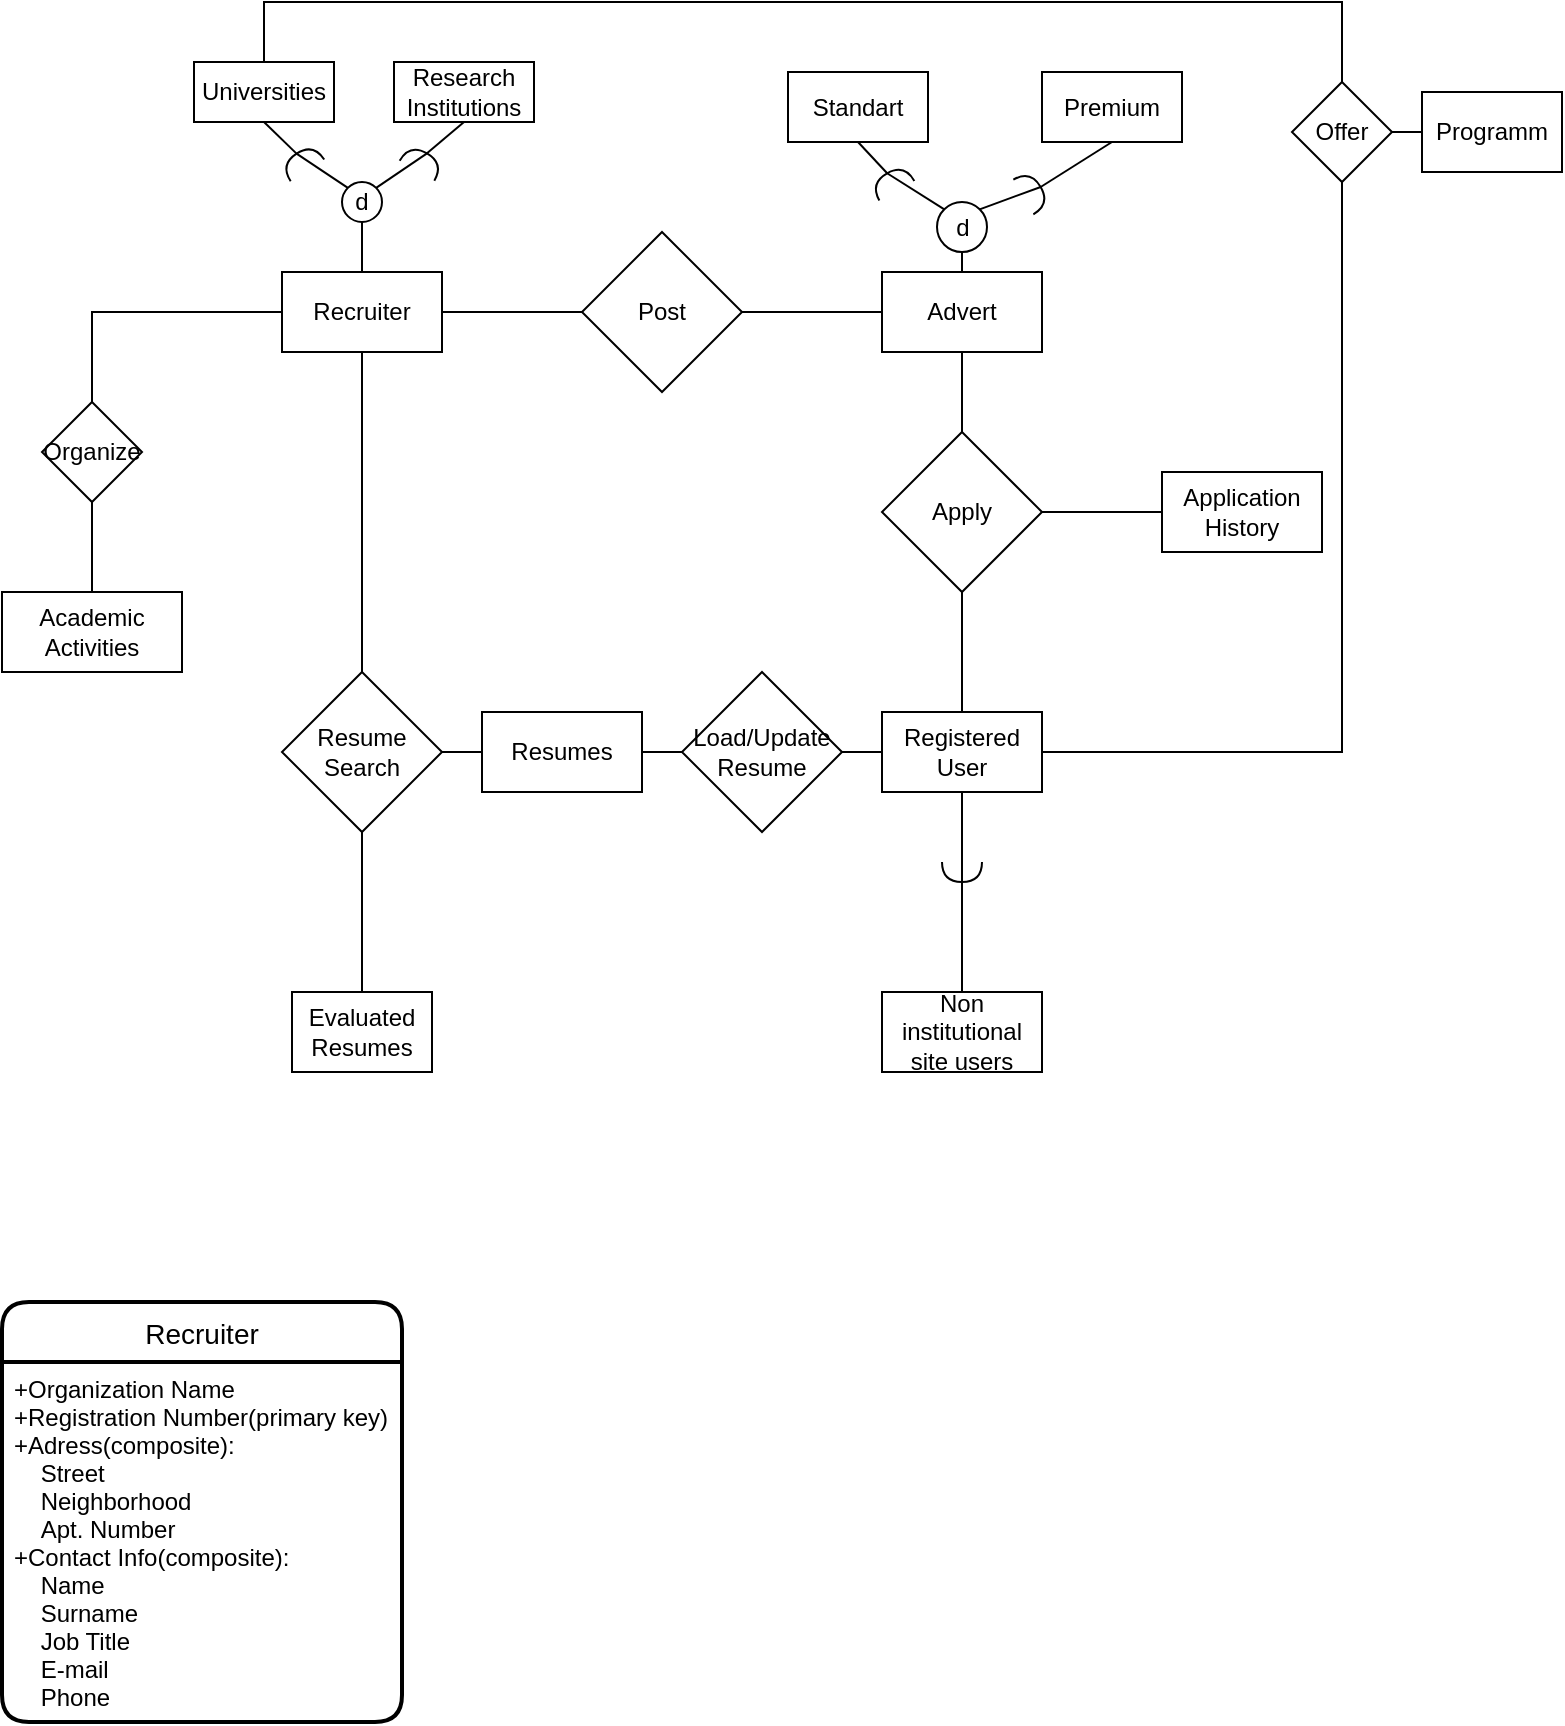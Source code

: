 <mxfile version="15.7.4" type="github">
  <diagram id="oW-fHzXB0XqupBl2FvEl" name="Page-1">
    <mxGraphModel dx="1245" dy="693" grid="1" gridSize="10" guides="1" tooltips="1" connect="1" arrows="1" fold="1" page="1" pageScale="1" pageWidth="827" pageHeight="1169" math="0" shadow="0">
      <root>
        <mxCell id="0" />
        <mxCell id="1" parent="0" />
        <mxCell id="fJtaRyN5ISk2u794oa8O-1" value="Recruiter" style="rounded=0;whiteSpace=wrap;html=1;" vertex="1" parent="1">
          <mxGeometry x="160" y="375" width="80" height="40" as="geometry" />
        </mxCell>
        <mxCell id="fJtaRyN5ISk2u794oa8O-3" value="Resume&lt;br&gt;Search" style="rhombus;whiteSpace=wrap;html=1;" vertex="1" parent="1">
          <mxGeometry x="160" y="575" width="80" height="80" as="geometry" />
        </mxCell>
        <mxCell id="fJtaRyN5ISk2u794oa8O-4" value="" style="endArrow=none;html=1;rounded=0;entryX=0.5;entryY=1;entryDx=0;entryDy=0;exitX=0.5;exitY=0;exitDx=0;exitDy=0;" edge="1" parent="1" source="fJtaRyN5ISk2u794oa8O-3" target="fJtaRyN5ISk2u794oa8O-1">
          <mxGeometry width="50" height="50" relative="1" as="geometry">
            <mxPoint x="700" y="665" as="sourcePoint" />
            <mxPoint x="750" y="615" as="targetPoint" />
          </mxGeometry>
        </mxCell>
        <mxCell id="fJtaRyN5ISk2u794oa8O-5" value="" style="endArrow=none;html=1;rounded=0;entryX=0.5;entryY=1;entryDx=0;entryDy=0;exitX=0.5;exitY=0;exitDx=0;exitDy=0;" edge="1" parent="1" source="fJtaRyN5ISk2u794oa8O-6" target="fJtaRyN5ISk2u794oa8O-3">
          <mxGeometry width="50" height="50" relative="1" as="geometry">
            <mxPoint x="280" y="735" as="sourcePoint" />
            <mxPoint x="750" y="615" as="targetPoint" />
            <Array as="points" />
          </mxGeometry>
        </mxCell>
        <mxCell id="fJtaRyN5ISk2u794oa8O-6" value="Evaluated&lt;br&gt;Resumes" style="rounded=0;whiteSpace=wrap;html=1;" vertex="1" parent="1">
          <mxGeometry x="165" y="735" width="70" height="40" as="geometry" />
        </mxCell>
        <mxCell id="fJtaRyN5ISk2u794oa8O-7" value="" style="endArrow=none;html=1;rounded=0;exitX=1;exitY=0.5;exitDx=0;exitDy=0;startArrow=none;" edge="1" parent="1" source="fJtaRyN5ISk2u794oa8O-8">
          <mxGeometry width="50" height="50" relative="1" as="geometry">
            <mxPoint x="700" y="665" as="sourcePoint" />
            <mxPoint x="360" y="615" as="targetPoint" />
          </mxGeometry>
        </mxCell>
        <mxCell id="fJtaRyN5ISk2u794oa8O-8" value="Resumes" style="rounded=0;whiteSpace=wrap;html=1;" vertex="1" parent="1">
          <mxGeometry x="260" y="595" width="80" height="40" as="geometry" />
        </mxCell>
        <mxCell id="fJtaRyN5ISk2u794oa8O-9" value="" style="endArrow=none;html=1;rounded=0;exitX=1;exitY=0.5;exitDx=0;exitDy=0;" edge="1" parent="1" source="fJtaRyN5ISk2u794oa8O-3" target="fJtaRyN5ISk2u794oa8O-8">
          <mxGeometry width="50" height="50" relative="1" as="geometry">
            <mxPoint x="320" y="615" as="sourcePoint" />
            <mxPoint x="400" y="615" as="targetPoint" />
          </mxGeometry>
        </mxCell>
        <mxCell id="fJtaRyN5ISk2u794oa8O-10" value="Load/Update&lt;br&gt;Resume" style="rhombus;whiteSpace=wrap;html=1;" vertex="1" parent="1">
          <mxGeometry x="360" y="575" width="80" height="80" as="geometry" />
        </mxCell>
        <mxCell id="fJtaRyN5ISk2u794oa8O-11" value="Registered&lt;br&gt;User" style="rounded=0;whiteSpace=wrap;html=1;" vertex="1" parent="1">
          <mxGeometry x="460" y="595" width="80" height="40" as="geometry" />
        </mxCell>
        <mxCell id="fJtaRyN5ISk2u794oa8O-12" value="" style="shape=requiredInterface;html=1;verticalLabelPosition=bottom;sketch=0;rotation=90;" vertex="1" parent="1">
          <mxGeometry x="495" y="665" width="10" height="20" as="geometry" />
        </mxCell>
        <mxCell id="fJtaRyN5ISk2u794oa8O-13" value="" style="endArrow=none;html=1;rounded=0;exitX=1;exitY=0.5;exitDx=0;exitDy=0;entryX=0;entryY=0.5;entryDx=0;entryDy=0;" edge="1" parent="1" source="fJtaRyN5ISk2u794oa8O-10" target="fJtaRyN5ISk2u794oa8O-11">
          <mxGeometry width="50" height="50" relative="1" as="geometry">
            <mxPoint x="680" y="645" as="sourcePoint" />
            <mxPoint x="730" y="595" as="targetPoint" />
          </mxGeometry>
        </mxCell>
        <mxCell id="fJtaRyN5ISk2u794oa8O-16" value="Non institutional site users" style="rounded=0;whiteSpace=wrap;html=1;" vertex="1" parent="1">
          <mxGeometry x="460" y="735" width="80" height="40" as="geometry" />
        </mxCell>
        <mxCell id="fJtaRyN5ISk2u794oa8O-17" value="" style="endArrow=none;html=1;rounded=0;exitX=0.5;exitY=1;exitDx=0;exitDy=0;entryX=0.5;entryY=0;entryDx=0;entryDy=0;" edge="1" parent="1" source="fJtaRyN5ISk2u794oa8O-11" target="fJtaRyN5ISk2u794oa8O-16">
          <mxGeometry width="50" height="50" relative="1" as="geometry">
            <mxPoint x="680" y="635" as="sourcePoint" />
            <mxPoint x="730" y="585" as="targetPoint" />
          </mxGeometry>
        </mxCell>
        <mxCell id="fJtaRyN5ISk2u794oa8O-18" value="" style="endArrow=none;html=1;rounded=0;exitX=0.5;exitY=0;exitDx=0;exitDy=0;" edge="1" parent="1" source="fJtaRyN5ISk2u794oa8O-11">
          <mxGeometry width="50" height="50" relative="1" as="geometry">
            <mxPoint x="680" y="635" as="sourcePoint" />
            <mxPoint x="500" y="535" as="targetPoint" />
          </mxGeometry>
        </mxCell>
        <mxCell id="fJtaRyN5ISk2u794oa8O-19" value="Apply" style="rhombus;whiteSpace=wrap;html=1;" vertex="1" parent="1">
          <mxGeometry x="460" y="455" width="80" height="80" as="geometry" />
        </mxCell>
        <mxCell id="fJtaRyN5ISk2u794oa8O-21" value="Application&lt;br&gt;History" style="rounded=0;whiteSpace=wrap;html=1;" vertex="1" parent="1">
          <mxGeometry x="600" y="475" width="80" height="40" as="geometry" />
        </mxCell>
        <mxCell id="fJtaRyN5ISk2u794oa8O-22" value="Advert" style="rounded=0;whiteSpace=wrap;html=1;" vertex="1" parent="1">
          <mxGeometry x="460" y="375" width="80" height="40" as="geometry" />
        </mxCell>
        <mxCell id="fJtaRyN5ISk2u794oa8O-24" value="" style="endArrow=none;html=1;rounded=0;entryX=0.5;entryY=1;entryDx=0;entryDy=0;exitX=0.5;exitY=0;exitDx=0;exitDy=0;" edge="1" parent="1" source="fJtaRyN5ISk2u794oa8O-19" target="fJtaRyN5ISk2u794oa8O-22">
          <mxGeometry width="50" height="50" relative="1" as="geometry">
            <mxPoint x="680" y="625" as="sourcePoint" />
            <mxPoint x="730" y="575" as="targetPoint" />
          </mxGeometry>
        </mxCell>
        <mxCell id="fJtaRyN5ISk2u794oa8O-25" value="" style="endArrow=none;html=1;rounded=0;exitX=1;exitY=0.5;exitDx=0;exitDy=0;" edge="1" parent="1" source="fJtaRyN5ISk2u794oa8O-1">
          <mxGeometry width="50" height="50" relative="1" as="geometry">
            <mxPoint x="680" y="625" as="sourcePoint" />
            <mxPoint x="320" y="395" as="targetPoint" />
          </mxGeometry>
        </mxCell>
        <mxCell id="fJtaRyN5ISk2u794oa8O-26" value="Post" style="rhombus;whiteSpace=wrap;html=1;" vertex="1" parent="1">
          <mxGeometry x="310" y="355" width="80" height="80" as="geometry" />
        </mxCell>
        <mxCell id="fJtaRyN5ISk2u794oa8O-28" value="" style="endArrow=none;html=1;rounded=0;exitX=1;exitY=0.5;exitDx=0;exitDy=0;entryX=0;entryY=0.5;entryDx=0;entryDy=0;" edge="1" parent="1" source="fJtaRyN5ISk2u794oa8O-26" target="fJtaRyN5ISk2u794oa8O-22">
          <mxGeometry width="50" height="50" relative="1" as="geometry">
            <mxPoint x="680" y="625" as="sourcePoint" />
            <mxPoint x="730" y="575" as="targetPoint" />
          </mxGeometry>
        </mxCell>
        <mxCell id="fJtaRyN5ISk2u794oa8O-32" value="Universities" style="rounded=0;whiteSpace=wrap;html=1;" vertex="1" parent="1">
          <mxGeometry x="116" y="270" width="70" height="30" as="geometry" />
        </mxCell>
        <mxCell id="fJtaRyN5ISk2u794oa8O-33" value="Research&lt;br&gt;Institutions" style="rounded=0;whiteSpace=wrap;html=1;" vertex="1" parent="1">
          <mxGeometry x="216" y="270" width="70" height="30" as="geometry" />
        </mxCell>
        <mxCell id="fJtaRyN5ISk2u794oa8O-44" value="" style="endArrow=none;html=1;rounded=0;exitX=0.5;exitY=0;exitDx=0;exitDy=0;entryX=0.5;entryY=1;entryDx=0;entryDy=0;" edge="1" parent="1" source="fJtaRyN5ISk2u794oa8O-1" target="fJtaRyN5ISk2u794oa8O-45">
          <mxGeometry width="50" height="50" relative="1" as="geometry">
            <mxPoint x="516" y="550" as="sourcePoint" />
            <mxPoint x="200" y="350" as="targetPoint" />
          </mxGeometry>
        </mxCell>
        <mxCell id="fJtaRyN5ISk2u794oa8O-45" value="d" style="ellipse;whiteSpace=wrap;html=1;aspect=fixed;" vertex="1" parent="1">
          <mxGeometry x="190" y="330" width="20" height="20" as="geometry" />
        </mxCell>
        <mxCell id="fJtaRyN5ISk2u794oa8O-48" value="" style="endArrow=none;html=1;rounded=0;exitX=1;exitY=0;exitDx=0;exitDy=0;entryX=1;entryY=0.5;entryDx=0;entryDy=0;entryPerimeter=0;" edge="1" parent="1" source="fJtaRyN5ISk2u794oa8O-45" target="fJtaRyN5ISk2u794oa8O-55">
          <mxGeometry width="50" height="50" relative="1" as="geometry">
            <mxPoint x="516" y="550" as="sourcePoint" />
            <mxPoint x="226" y="320" as="targetPoint" />
          </mxGeometry>
        </mxCell>
        <mxCell id="fJtaRyN5ISk2u794oa8O-50" value="" style="endArrow=none;html=1;rounded=0;exitX=0;exitY=0;exitDx=0;exitDy=0;entryX=1;entryY=0.5;entryDx=0;entryDy=0;entryPerimeter=0;" edge="1" parent="1" source="fJtaRyN5ISk2u794oa8O-45" target="fJtaRyN5ISk2u794oa8O-53">
          <mxGeometry width="50" height="50" relative="1" as="geometry">
            <mxPoint x="516" y="550" as="sourcePoint" />
            <mxPoint x="566" y="500" as="targetPoint" />
          </mxGeometry>
        </mxCell>
        <mxCell id="fJtaRyN5ISk2u794oa8O-53" value="" style="shape=requiredInterface;html=1;verticalLabelPosition=bottom;sketch=0;rotation=-123;" vertex="1" parent="1">
          <mxGeometry x="165" y="310" width="10" height="20" as="geometry" />
        </mxCell>
        <mxCell id="fJtaRyN5ISk2u794oa8O-54" value="" style="endArrow=none;html=1;rounded=0;exitX=1;exitY=0.5;exitDx=0;exitDy=0;exitPerimeter=0;entryX=0.5;entryY=1;entryDx=0;entryDy=0;" edge="1" parent="1" source="fJtaRyN5ISk2u794oa8O-53" target="fJtaRyN5ISk2u794oa8O-32">
          <mxGeometry width="50" height="50" relative="1" as="geometry">
            <mxPoint x="516" y="550" as="sourcePoint" />
            <mxPoint x="566" y="500" as="targetPoint" />
          </mxGeometry>
        </mxCell>
        <mxCell id="fJtaRyN5ISk2u794oa8O-55" value="" style="shape=requiredInterface;html=1;verticalLabelPosition=bottom;sketch=0;rotation=-60;" vertex="1" parent="1">
          <mxGeometry x="225" y="310" width="10" height="20" as="geometry" />
        </mxCell>
        <mxCell id="fJtaRyN5ISk2u794oa8O-56" value="" style="endArrow=none;html=1;rounded=0;exitX=1;exitY=0.5;exitDx=0;exitDy=0;exitPerimeter=0;entryX=0.5;entryY=1;entryDx=0;entryDy=0;" edge="1" parent="1" source="fJtaRyN5ISk2u794oa8O-55" target="fJtaRyN5ISk2u794oa8O-33">
          <mxGeometry width="50" height="50" relative="1" as="geometry">
            <mxPoint x="516" y="550" as="sourcePoint" />
            <mxPoint x="566" y="500" as="targetPoint" />
          </mxGeometry>
        </mxCell>
        <mxCell id="fJtaRyN5ISk2u794oa8O-57" value="Academic&lt;br&gt;Activities" style="rounded=0;whiteSpace=wrap;html=1;" vertex="1" parent="1">
          <mxGeometry x="20" y="535" width="90" height="40" as="geometry" />
        </mxCell>
        <mxCell id="fJtaRyN5ISk2u794oa8O-58" value="" style="endArrow=none;html=1;rounded=0;entryX=0;entryY=0.5;entryDx=0;entryDy=0;exitX=1;exitY=0.5;exitDx=0;exitDy=0;" edge="1" parent="1" source="fJtaRyN5ISk2u794oa8O-19" target="fJtaRyN5ISk2u794oa8O-21">
          <mxGeometry width="50" height="50" relative="1" as="geometry">
            <mxPoint x="495" y="530" as="sourcePoint" />
            <mxPoint x="545" y="480" as="targetPoint" />
          </mxGeometry>
        </mxCell>
        <mxCell id="fJtaRyN5ISk2u794oa8O-62" value="Organize" style="rhombus;whiteSpace=wrap;html=1;" vertex="1" parent="1">
          <mxGeometry x="40" y="440" width="50" height="50" as="geometry" />
        </mxCell>
        <mxCell id="fJtaRyN5ISk2u794oa8O-63" value="" style="endArrow=none;html=1;rounded=0;entryX=0.5;entryY=1;entryDx=0;entryDy=0;exitX=0.5;exitY=0;exitDx=0;exitDy=0;" edge="1" parent="1" source="fJtaRyN5ISk2u794oa8O-57" target="fJtaRyN5ISk2u794oa8O-62">
          <mxGeometry width="50" height="50" relative="1" as="geometry">
            <mxPoint x="495" y="530" as="sourcePoint" />
            <mxPoint x="545" y="480" as="targetPoint" />
          </mxGeometry>
        </mxCell>
        <mxCell id="fJtaRyN5ISk2u794oa8O-64" value="" style="endArrow=none;html=1;rounded=0;exitX=0.5;exitY=0;exitDx=0;exitDy=0;entryX=0;entryY=0.5;entryDx=0;entryDy=0;" edge="1" parent="1" source="fJtaRyN5ISk2u794oa8O-62" target="fJtaRyN5ISk2u794oa8O-1">
          <mxGeometry width="50" height="50" relative="1" as="geometry">
            <mxPoint x="495" y="530" as="sourcePoint" />
            <mxPoint x="155" y="400" as="targetPoint" />
            <Array as="points">
              <mxPoint x="65" y="395" />
            </Array>
          </mxGeometry>
        </mxCell>
        <mxCell id="fJtaRyN5ISk2u794oa8O-68" value="" style="endArrow=none;html=1;rounded=0;exitX=0.5;exitY=0;exitDx=0;exitDy=0;entryX=0.5;entryY=0;entryDx=0;entryDy=0;" edge="1" parent="1" source="fJtaRyN5ISk2u794oa8O-32" target="fJtaRyN5ISk2u794oa8O-70">
          <mxGeometry width="50" height="50" relative="1" as="geometry">
            <mxPoint x="495" y="520" as="sourcePoint" />
            <mxPoint x="605" y="260" as="targetPoint" />
            <Array as="points">
              <mxPoint x="151" y="240" />
              <mxPoint x="690" y="240" />
            </Array>
          </mxGeometry>
        </mxCell>
        <mxCell id="fJtaRyN5ISk2u794oa8O-70" value="Offer" style="rhombus;whiteSpace=wrap;html=1;" vertex="1" parent="1">
          <mxGeometry x="665" y="280" width="50" height="50" as="geometry" />
        </mxCell>
        <mxCell id="fJtaRyN5ISk2u794oa8O-72" value="" style="endArrow=none;html=1;rounded=0;entryX=1;entryY=0.5;entryDx=0;entryDy=0;exitX=0;exitY=0.5;exitDx=0;exitDy=0;" edge="1" parent="1" source="fJtaRyN5ISk2u794oa8O-73" target="fJtaRyN5ISk2u794oa8O-70">
          <mxGeometry width="50" height="50" relative="1" as="geometry">
            <mxPoint x="745" y="305" as="sourcePoint" />
            <mxPoint x="545" y="470" as="targetPoint" />
          </mxGeometry>
        </mxCell>
        <mxCell id="fJtaRyN5ISk2u794oa8O-73" value="Programm" style="rounded=0;whiteSpace=wrap;html=1;" vertex="1" parent="1">
          <mxGeometry x="730" y="285" width="70" height="40" as="geometry" />
        </mxCell>
        <mxCell id="fJtaRyN5ISk2u794oa8O-74" value="" style="endArrow=none;html=1;rounded=0;entryX=0.5;entryY=1;entryDx=0;entryDy=0;exitX=1;exitY=0.5;exitDx=0;exitDy=0;" edge="1" parent="1" source="fJtaRyN5ISk2u794oa8O-11" target="fJtaRyN5ISk2u794oa8O-70">
          <mxGeometry width="50" height="50" relative="1" as="geometry">
            <mxPoint x="510" y="520" as="sourcePoint" />
            <mxPoint x="560" y="470" as="targetPoint" />
            <Array as="points">
              <mxPoint x="690" y="615" />
            </Array>
          </mxGeometry>
        </mxCell>
        <mxCell id="fJtaRyN5ISk2u794oa8O-75" value="d" style="ellipse;whiteSpace=wrap;html=1;aspect=fixed;" vertex="1" parent="1">
          <mxGeometry x="487.5" y="340" width="25" height="25" as="geometry" />
        </mxCell>
        <mxCell id="fJtaRyN5ISk2u794oa8O-76" value="" style="endArrow=none;html=1;rounded=0;entryX=0.5;entryY=1;entryDx=0;entryDy=0;exitX=0.5;exitY=0;exitDx=0;exitDy=0;" edge="1" parent="1" source="fJtaRyN5ISk2u794oa8O-22" target="fJtaRyN5ISk2u794oa8O-75">
          <mxGeometry width="50" height="50" relative="1" as="geometry">
            <mxPoint x="510" y="520" as="sourcePoint" />
            <mxPoint x="560" y="470" as="targetPoint" />
          </mxGeometry>
        </mxCell>
        <mxCell id="fJtaRyN5ISk2u794oa8O-77" value="Standart" style="rounded=0;whiteSpace=wrap;html=1;" vertex="1" parent="1">
          <mxGeometry x="413" y="275" width="70" height="35" as="geometry" />
        </mxCell>
        <mxCell id="fJtaRyN5ISk2u794oa8O-78" value="Premium" style="rounded=0;whiteSpace=wrap;html=1;" vertex="1" parent="1">
          <mxGeometry x="540" y="275" width="70" height="35" as="geometry" />
        </mxCell>
        <mxCell id="fJtaRyN5ISk2u794oa8O-79" value="" style="endArrow=none;html=1;rounded=0;entryX=0.5;entryY=1;entryDx=0;entryDy=0;exitX=1;exitY=0.5;exitDx=0;exitDy=0;exitPerimeter=0;" edge="1" parent="1" source="fJtaRyN5ISk2u794oa8O-83" target="fJtaRyN5ISk2u794oa8O-77">
          <mxGeometry width="50" height="50" relative="1" as="geometry">
            <mxPoint x="270" y="515" as="sourcePoint" />
            <mxPoint x="320" y="465" as="targetPoint" />
          </mxGeometry>
        </mxCell>
        <mxCell id="fJtaRyN5ISk2u794oa8O-80" value="" style="endArrow=none;html=1;rounded=0;exitX=1;exitY=0.5;exitDx=0;exitDy=0;exitPerimeter=0;entryX=1;entryY=0;entryDx=0;entryDy=0;" edge="1" parent="1" source="fJtaRyN5ISk2u794oa8O-81" target="fJtaRyN5ISk2u794oa8O-75">
          <mxGeometry width="50" height="50" relative="1" as="geometry">
            <mxPoint x="350" y="515" as="sourcePoint" />
            <mxPoint x="400" y="465" as="targetPoint" />
            <Array as="points" />
          </mxGeometry>
        </mxCell>
        <mxCell id="fJtaRyN5ISk2u794oa8O-81" value="" style="shape=requiredInterface;html=1;verticalLabelPosition=bottom;sketch=0;rotation=-30;" vertex="1" parent="1">
          <mxGeometry x="530" y="325" width="10" height="20" as="geometry" />
        </mxCell>
        <mxCell id="fJtaRyN5ISk2u794oa8O-82" value="" style="endArrow=none;html=1;rounded=0;entryX=0.5;entryY=1;entryDx=0;entryDy=0;exitX=1;exitY=0.5;exitDx=0;exitDy=0;exitPerimeter=0;" edge="1" parent="1" source="fJtaRyN5ISk2u794oa8O-81" target="fJtaRyN5ISk2u794oa8O-78">
          <mxGeometry width="50" height="50" relative="1" as="geometry">
            <mxPoint x="510" y="520" as="sourcePoint" />
            <mxPoint x="560" y="470" as="targetPoint" />
          </mxGeometry>
        </mxCell>
        <mxCell id="fJtaRyN5ISk2u794oa8O-83" value="" style="shape=requiredInterface;html=1;verticalLabelPosition=bottom;sketch=0;rotation=-119;" vertex="1" parent="1">
          <mxGeometry x="460" y="320" width="10" height="20" as="geometry" />
        </mxCell>
        <mxCell id="fJtaRyN5ISk2u794oa8O-84" value="" style="endArrow=none;html=1;rounded=0;entryX=1;entryY=0.5;entryDx=0;entryDy=0;entryPerimeter=0;exitX=0;exitY=0;exitDx=0;exitDy=0;" edge="1" parent="1" source="fJtaRyN5ISk2u794oa8O-75" target="fJtaRyN5ISk2u794oa8O-83">
          <mxGeometry width="50" height="50" relative="1" as="geometry">
            <mxPoint x="510" y="520" as="sourcePoint" />
            <mxPoint x="560" y="470" as="targetPoint" />
          </mxGeometry>
        </mxCell>
        <mxCell id="fJtaRyN5ISk2u794oa8O-90" value="Recruiter" style="swimlane;childLayout=stackLayout;horizontal=1;startSize=30;horizontalStack=0;rounded=1;fontSize=14;fontStyle=0;strokeWidth=2;resizeParent=0;resizeLast=1;shadow=0;dashed=0;align=center;" vertex="1" parent="1">
          <mxGeometry x="20" y="890" width="200" height="210" as="geometry" />
        </mxCell>
        <mxCell id="fJtaRyN5ISk2u794oa8O-91" value="+Organization Name&#xa;+Registration Number(primary key)&#xa;+Adress(composite):&#xa;    Street&#xa;    Neighborhood&#xa;    Apt. Number&#xa;+Contact Info(composite):&#xa;    Name&#xa;    Surname&#xa;    Job Title&#xa;    E-mail&#xa;    Phone&#xa;" style="align=left;strokeColor=none;fillColor=none;spacingLeft=4;fontSize=12;verticalAlign=top;resizable=0;rotatable=0;part=1;" vertex="1" parent="fJtaRyN5ISk2u794oa8O-90">
          <mxGeometry y="30" width="200" height="180" as="geometry" />
        </mxCell>
      </root>
    </mxGraphModel>
  </diagram>
</mxfile>
